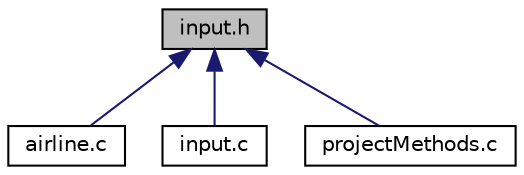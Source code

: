 digraph "input.h"
{
 // LATEX_PDF_SIZE
  edge [fontname="Helvetica",fontsize="10",labelfontname="Helvetica",labelfontsize="10"];
  node [fontname="Helvetica",fontsize="10",shape=record];
  Node1 [label="input.h",height=0.2,width=0.4,color="black", fillcolor="grey75", style="filled", fontcolor="black",tooltip="Provides simple standard inputs. Usage is similar to the scanf function."];
  Node1 -> Node2 [dir="back",color="midnightblue",fontsize="10",style="solid",fontname="Helvetica"];
  Node2 [label="airline.c",height=0.2,width=0.4,color="black", fillcolor="white", style="filled",URL="$airline_8c.html",tooltip="Implementations of the methods of the airlines."];
  Node1 -> Node3 [dir="back",color="midnightblue",fontsize="10",style="solid",fontname="Helvetica"];
  Node3 [label="input.c",height=0.2,width=0.4,color="black", fillcolor="white", style="filled",URL="$input_8c.html",tooltip="Provides an implementation of input.h."];
  Node1 -> Node4 [dir="back",color="midnightblue",fontsize="10",style="solid",fontname="Helvetica"];
  Node4 [label="projectMethods.c",height=0.2,width=0.4,color="black", fillcolor="white", style="filled",URL="$projectMethods_8c.html",tooltip="Implementations of all the methods for this project."];
}
